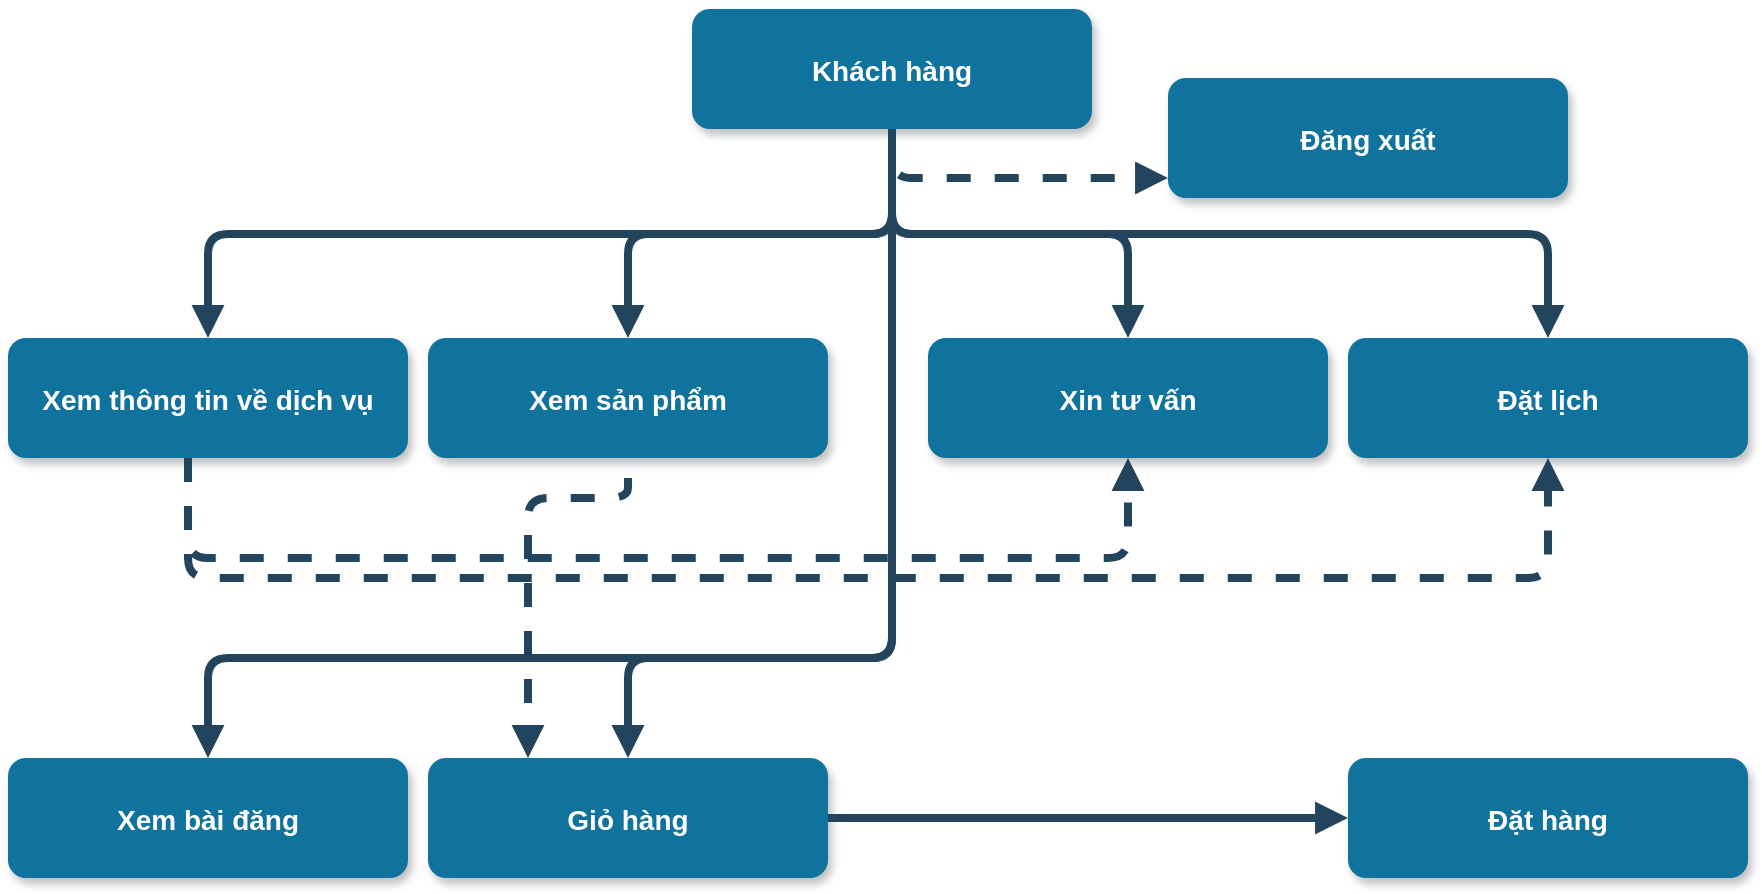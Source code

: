 <mxfile version="22.0.2" type="device">
  <diagram name="Page-1" id="97916047-d0de-89f5-080d-49f4d83e522f">
    <mxGraphModel dx="1423" dy="679" grid="1" gridSize="10" guides="1" tooltips="1" connect="1" arrows="1" fold="1" page="1" pageScale="1.5" pageWidth="1169" pageHeight="827" background="none" math="0" shadow="0">
      <root>
        <mxCell id="0" />
        <mxCell id="1" parent="0" />
        <mxCell id="2" value="Khách hàng" style="rounded=1;fillColor=#10739E;strokeColor=none;shadow=1;gradientColor=none;fontStyle=1;fontColor=#FFFFFF;fontSize=14;" parent="1" vertex="1">
          <mxGeometry x="672" y="205.5" width="200" height="60" as="geometry" />
        </mxCell>
        <mxCell id="4" value="Xem thông tin về dịch vụ" style="rounded=1;fillColor=#10739E;strokeColor=none;shadow=1;gradientColor=none;fontStyle=1;fontColor=#FFFFFF;fontSize=14;" parent="1" vertex="1">
          <mxGeometry x="330" y="370" width="200" height="60" as="geometry" />
        </mxCell>
        <mxCell id="5" value="Xem sản phẩm" style="rounded=1;fillColor=#10739E;strokeColor=none;shadow=1;gradientColor=none;fontStyle=1;fontColor=#FFFFFF;fontSize=14;" parent="1" vertex="1">
          <mxGeometry x="540" y="370" width="200" height="60" as="geometry" />
        </mxCell>
        <mxCell id="6" value="Xin tư vấn" style="rounded=1;fillColor=#10739E;strokeColor=none;shadow=1;gradientColor=none;fontStyle=1;fontColor=#FFFFFF;fontSize=14;" parent="1" vertex="1">
          <mxGeometry x="790" y="370" width="200" height="60" as="geometry" />
        </mxCell>
        <mxCell id="7" value="Đăng xuất" style="rounded=1;fillColor=#10739E;strokeColor=none;shadow=1;gradientColor=none;fontStyle=1;fontColor=#FFFFFF;fontSize=14;" parent="1" vertex="1">
          <mxGeometry x="910" y="240" width="200" height="60" as="geometry" />
        </mxCell>
        <mxCell id="30" value="" style="edgeStyle=elbowEdgeStyle;elbow=vertical;strokeWidth=4;endArrow=block;endFill=1;fontStyle=1;strokeColor=#23445D;exitX=0.5;exitY=1;exitDx=0;exitDy=0;" parent="1" source="2" target="5" edge="1">
          <mxGeometry x="22" y="165.5" width="100" height="100" as="geometry">
            <mxPoint x="772" y="405.5" as="sourcePoint" />
            <mxPoint x="122" y="165.5" as="targetPoint" />
          </mxGeometry>
        </mxCell>
        <mxCell id="31" value="" style="edgeStyle=elbowEdgeStyle;elbow=vertical;strokeWidth=4;endArrow=block;endFill=1;fontStyle=1;strokeColor=#23445D;exitX=0.5;exitY=1;exitDx=0;exitDy=0;" parent="1" source="2" target="4" edge="1">
          <mxGeometry x="22" y="165.5" width="100" height="100" as="geometry">
            <mxPoint x="772" y="405.5" as="sourcePoint" />
            <mxPoint x="122" y="165.5" as="targetPoint" />
          </mxGeometry>
        </mxCell>
        <mxCell id="32" value="" style="edgeStyle=elbowEdgeStyle;elbow=vertical;strokeWidth=4;endArrow=block;endFill=1;fontStyle=1;strokeColor=#23445D;exitX=0.5;exitY=1;exitDx=0;exitDy=0;" parent="1" source="2" target="6" edge="1">
          <mxGeometry x="22" y="165.5" width="100" height="100" as="geometry">
            <mxPoint x="772" y="405.5" as="sourcePoint" />
            <mxPoint x="122" y="165.5" as="targetPoint" />
          </mxGeometry>
        </mxCell>
        <mxCell id="33" value="" style="edgeStyle=elbowEdgeStyle;elbow=vertical;strokeWidth=4;endArrow=block;endFill=1;fontStyle=1;dashed=1;strokeColor=#23445D;" parent="1" source="2" target="7" edge="1">
          <mxGeometry x="22" y="165.5" width="100" height="100" as="geometry">
            <mxPoint x="22" y="265.5" as="sourcePoint" />
            <mxPoint x="122" y="165.5" as="targetPoint" />
            <Array as="points">
              <mxPoint x="1020" y="290" />
            </Array>
          </mxGeometry>
        </mxCell>
        <mxCell id="yz6cw3iBnefVTknllDUx-55" value="Đặt lịch" style="rounded=1;fillColor=#10739E;strokeColor=none;shadow=1;gradientColor=none;fontStyle=1;fontColor=#FFFFFF;fontSize=14;" vertex="1" parent="1">
          <mxGeometry x="1000" y="370" width="200" height="60" as="geometry" />
        </mxCell>
        <mxCell id="yz6cw3iBnefVTknllDUx-56" value="Xem bài đăng" style="rounded=1;fillColor=#10739E;strokeColor=none;shadow=1;gradientColor=none;fontStyle=1;fontColor=#FFFFFF;fontSize=14;" vertex="1" parent="1">
          <mxGeometry x="330" y="580" width="200" height="60" as="geometry" />
        </mxCell>
        <mxCell id="yz6cw3iBnefVTknllDUx-57" value="" style="edgeStyle=elbowEdgeStyle;elbow=vertical;strokeWidth=4;endArrow=block;endFill=1;fontStyle=1;strokeColor=#23445D;exitX=0.5;exitY=1;exitDx=0;exitDy=0;entryX=0.5;entryY=0;entryDx=0;entryDy=0;" edge="1" parent="1" source="2" target="yz6cw3iBnefVTknllDUx-56">
          <mxGeometry x="22" y="165.5" width="100" height="100" as="geometry">
            <mxPoint x="760" y="260" as="sourcePoint" />
            <mxPoint x="412" y="466" as="targetPoint" />
            <Array as="points">
              <mxPoint x="590" y="530" />
            </Array>
          </mxGeometry>
        </mxCell>
        <mxCell id="yz6cw3iBnefVTknllDUx-58" value="" style="edgeStyle=elbowEdgeStyle;elbow=vertical;strokeWidth=4;endArrow=block;endFill=1;fontStyle=1;strokeColor=#23445D;exitX=0.5;exitY=1;exitDx=0;exitDy=0;entryX=0.5;entryY=0;entryDx=0;entryDy=0;" edge="1" parent="1" source="2" target="yz6cw3iBnefVTknllDUx-55">
          <mxGeometry x="22" y="165.5" width="100" height="100" as="geometry">
            <mxPoint x="782" y="276" as="sourcePoint" />
            <mxPoint x="860" y="380" as="targetPoint" />
          </mxGeometry>
        </mxCell>
        <mxCell id="yz6cw3iBnefVTknllDUx-59" value="" style="edgeStyle=elbowEdgeStyle;elbow=vertical;strokeWidth=4;endArrow=block;endFill=1;fontStyle=1;dashed=1;strokeColor=#23445D;exitX=0.45;exitY=1;exitDx=0;exitDy=0;exitPerimeter=0;entryX=0.5;entryY=1;entryDx=0;entryDy=0;" edge="1" parent="1" source="4" target="6">
          <mxGeometry x="22" y="165.5" width="100" height="100" as="geometry">
            <mxPoint x="420" y="670" as="sourcePoint" />
            <mxPoint x="850" y="480" as="targetPoint" />
            <Array as="points">
              <mxPoint x="640" y="480" />
              <mxPoint x="1020" y="540" />
            </Array>
          </mxGeometry>
        </mxCell>
        <mxCell id="yz6cw3iBnefVTknllDUx-61" value="" style="edgeStyle=elbowEdgeStyle;elbow=vertical;strokeWidth=4;endArrow=block;endFill=1;fontStyle=1;dashed=1;strokeColor=#23445D;entryX=0.5;entryY=1;entryDx=0;entryDy=0;" edge="1" parent="1" target="yz6cw3iBnefVTknllDUx-55">
          <mxGeometry x="22" y="165.5" width="100" height="100" as="geometry">
            <mxPoint x="420" y="430" as="sourcePoint" />
            <mxPoint x="860" y="440" as="targetPoint" />
            <Array as="points">
              <mxPoint x="650" y="490" />
              <mxPoint x="1030" y="550" />
            </Array>
          </mxGeometry>
        </mxCell>
        <mxCell id="yz6cw3iBnefVTknllDUx-62" value="Giỏ hàng" style="rounded=1;fillColor=#10739E;strokeColor=none;shadow=1;gradientColor=none;fontStyle=1;fontColor=#FFFFFF;fontSize=14;" vertex="1" parent="1">
          <mxGeometry x="540" y="580" width="200" height="60" as="geometry" />
        </mxCell>
        <mxCell id="yz6cw3iBnefVTknllDUx-63" value="Đặt hàng" style="rounded=1;fillColor=#10739E;strokeColor=none;shadow=1;gradientColor=none;fontStyle=1;fontColor=#FFFFFF;fontSize=14;" vertex="1" parent="1">
          <mxGeometry x="1000" y="580" width="200" height="60" as="geometry" />
        </mxCell>
        <mxCell id="yz6cw3iBnefVTknllDUx-64" value="" style="edgeStyle=elbowEdgeStyle;elbow=vertical;strokeWidth=4;endArrow=block;endFill=1;fontStyle=1;strokeColor=#23445D;exitX=0.5;exitY=1;exitDx=0;exitDy=0;entryX=0.5;entryY=0;entryDx=0;entryDy=0;" edge="1" parent="1" source="2" target="yz6cw3iBnefVTknllDUx-62">
          <mxGeometry x="22" y="165.5" width="100" height="100" as="geometry">
            <mxPoint x="782" y="276" as="sourcePoint" />
            <mxPoint x="440" y="590" as="targetPoint" />
            <Array as="points">
              <mxPoint x="710" y="530" />
            </Array>
          </mxGeometry>
        </mxCell>
        <mxCell id="yz6cw3iBnefVTknllDUx-65" value="" style="edgeStyle=elbowEdgeStyle;elbow=vertical;strokeWidth=4;endArrow=block;endFill=1;fontStyle=1;dashed=1;strokeColor=#23445D;entryX=0.25;entryY=0;entryDx=0;entryDy=0;" edge="1" parent="1" target="yz6cw3iBnefVTknllDUx-62">
          <mxGeometry x="22" y="165.5" width="100" height="100" as="geometry">
            <mxPoint x="640" y="440" as="sourcePoint" />
            <mxPoint x="900" y="440" as="targetPoint" />
            <Array as="points">
              <mxPoint x="610" y="450" />
              <mxPoint x="1030" y="550" />
            </Array>
          </mxGeometry>
        </mxCell>
        <mxCell id="yz6cw3iBnefVTknllDUx-68" value="" style="edgeStyle=elbowEdgeStyle;elbow=vertical;strokeWidth=4;endArrow=block;endFill=1;fontStyle=1;strokeColor=#23445D;exitX=1;exitY=0.5;exitDx=0;exitDy=0;entryX=0;entryY=0.5;entryDx=0;entryDy=0;" edge="1" parent="1" source="yz6cw3iBnefVTknllDUx-62" target="yz6cw3iBnefVTknllDUx-63">
          <mxGeometry x="22" y="165.5" width="100" height="100" as="geometry">
            <mxPoint x="782" y="276" as="sourcePoint" />
            <mxPoint x="650" y="590" as="targetPoint" />
            <Array as="points">
              <mxPoint x="870" y="610" />
            </Array>
          </mxGeometry>
        </mxCell>
      </root>
    </mxGraphModel>
  </diagram>
</mxfile>
